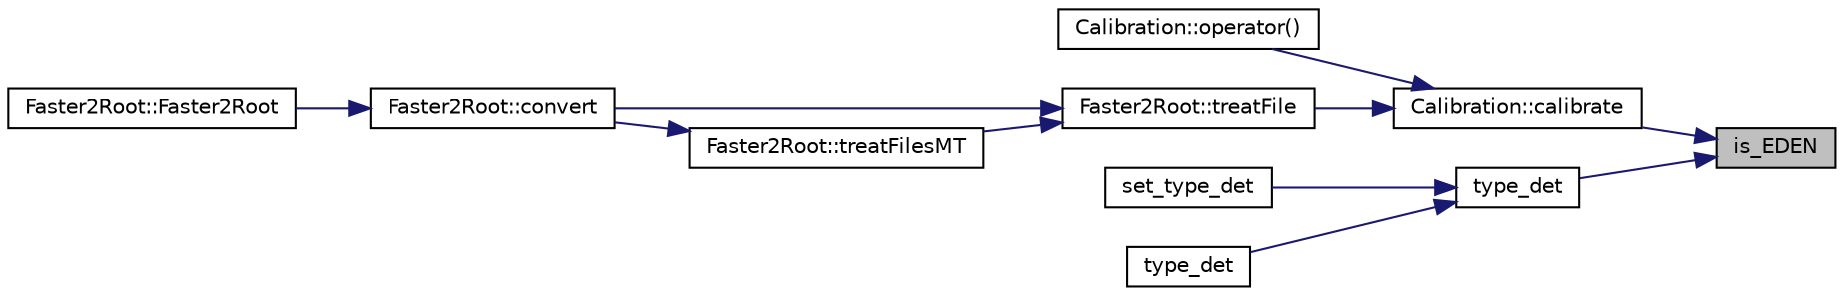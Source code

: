 digraph "is_EDEN"
{
 // LATEX_PDF_SIZE
  edge [fontname="Helvetica",fontsize="10",labelfontname="Helvetica",labelfontsize="10"];
  node [fontname="Helvetica",fontsize="10",shape=record];
  rankdir="RL";
  Node1 [label="is_EDEN",height=0.2,width=0.4,color="black", fillcolor="grey75", style="filled", fontcolor="black",tooltip=" "];
  Node1 -> Node2 [dir="back",color="midnightblue",fontsize="10",style="solid",fontname="Helvetica"];
  Node2 [label="Calibration::calibrate",height=0.2,width=0.4,color="black", fillcolor="white", style="filled",URL="$class_calibration.html#a1732880c01e21df259b4ff45dba24c59",tooltip=" "];
  Node2 -> Node3 [dir="back",color="midnightblue",fontsize="10",style="solid",fontname="Helvetica"];
  Node3 [label="Calibration::operator()",height=0.2,width=0.4,color="black", fillcolor="white", style="filled",URL="$class_calibration.html#a7765db4a6f5a278f82d1462bde812c32",tooltip="Wrapper around calibrate method."];
  Node2 -> Node4 [dir="back",color="midnightblue",fontsize="10",style="solid",fontname="Helvetica"];
  Node4 [label="Faster2Root::treatFile",height=0.2,width=0.4,color="black", fillcolor="white", style="filled",URL="$class_faster2_root.html#a2409f727d81b148d694f2da17a1989f4",tooltip=" "];
  Node4 -> Node5 [dir="back",color="midnightblue",fontsize="10",style="solid",fontname="Helvetica"];
  Node5 [label="Faster2Root::convert",height=0.2,width=0.4,color="black", fillcolor="white", style="filled",URL="$class_faster2_root.html#a0a1797460cf62fe88d87327602b91eda",tooltip=" "];
  Node5 -> Node6 [dir="back",color="midnightblue",fontsize="10",style="solid",fontname="Helvetica"];
  Node6 [label="Faster2Root::Faster2Root",height=0.2,width=0.4,color="black", fillcolor="white", style="filled",URL="$class_faster2_root.html#a931cf8ef7c2acab073b363893c65bffd",tooltip=" "];
  Node4 -> Node7 [dir="back",color="midnightblue",fontsize="10",style="solid",fontname="Helvetica"];
  Node7 [label="Faster2Root::treatFilesMT",height=0.2,width=0.4,color="black", fillcolor="white", style="filled",URL="$class_faster2_root.html#a17399e2c3d35d2bc98f895548f256826",tooltip=" "];
  Node7 -> Node5 [dir="back",color="midnightblue",fontsize="10",style="solid",fontname="Helvetica"];
  Node1 -> Node8 [dir="back",color="midnightblue",fontsize="10",style="solid",fontname="Helvetica"];
  Node8 [label="type_det",height=0.2,width=0.4,color="black", fillcolor="white", style="filled",URL="$utils_8hpp.html#a738dc97f1763fe81740b8614f33ebfc2",tooltip=" "];
  Node8 -> Node9 [dir="back",color="midnightblue",fontsize="10",style="solid",fontname="Helvetica"];
  Node9 [label="set_type_det",height=0.2,width=0.4,color="black", fillcolor="white", style="filled",URL="$utils_8hpp.html#ace04ea2599cbee5c4da4e0f6a401470c",tooltip=" "];
  Node8 -> Node10 [dir="back",color="midnightblue",fontsize="10",style="solid",fontname="Helvetica"];
  Node10 [label="type_det",height=0.2,width=0.4,color="black", fillcolor="white", style="filled",URL="$utils_8hpp.html#aedd370e04965d1b6a467bf73fa024160",tooltip=" "];
}
